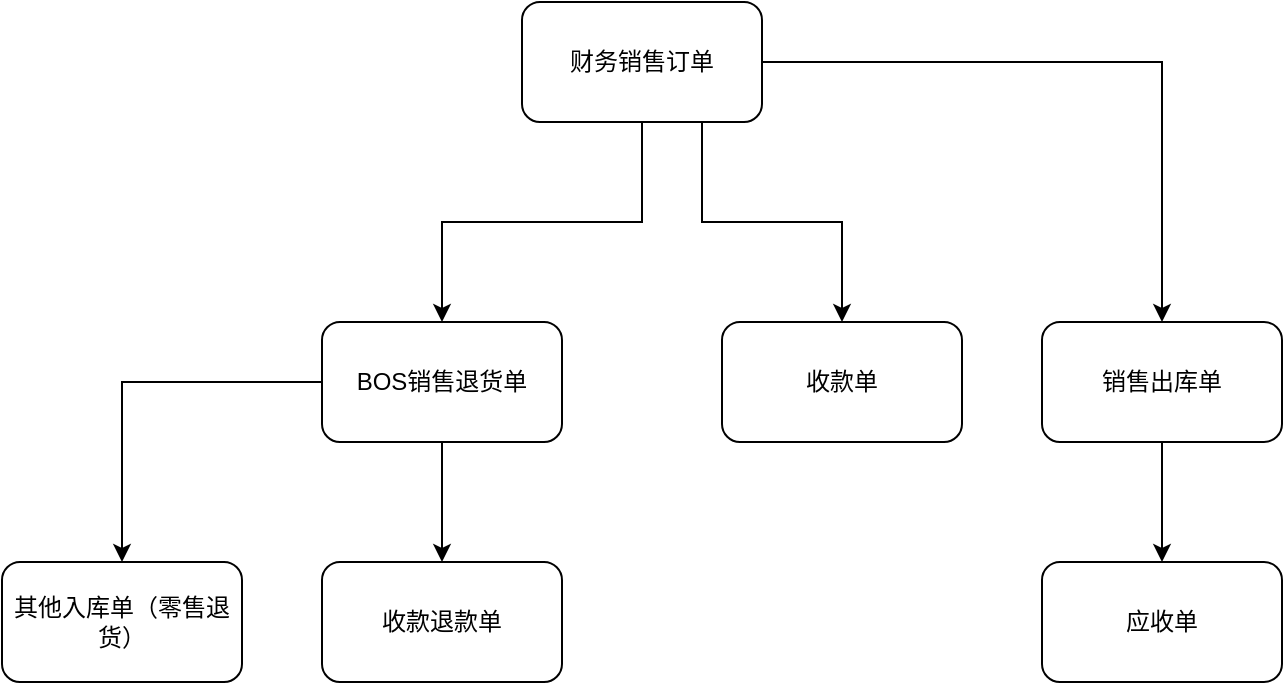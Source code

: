 <mxfile version="20.8.23" type="github">
  <diagram name="第 1 页" id="2Y6dMtnJxXGBscocuoJI">
    <mxGraphModel dx="1434" dy="788" grid="1" gridSize="10" guides="1" tooltips="1" connect="1" arrows="1" fold="1" page="1" pageScale="1" pageWidth="827" pageHeight="1169" math="0" shadow="0">
      <root>
        <mxCell id="0" />
        <mxCell id="1" parent="0" />
        <mxCell id="lluqx_O-5QVHIMEDoMb_-3" style="edgeStyle=orthogonalEdgeStyle;rounded=0;orthogonalLoop=1;jettySize=auto;html=1;" edge="1" parent="1" source="lluqx_O-5QVHIMEDoMb_-1" target="lluqx_O-5QVHIMEDoMb_-2">
          <mxGeometry relative="1" as="geometry" />
        </mxCell>
        <mxCell id="lluqx_O-5QVHIMEDoMb_-10" value="" style="edgeStyle=orthogonalEdgeStyle;rounded=0;orthogonalLoop=1;jettySize=auto;html=1;exitX=0.75;exitY=1;exitDx=0;exitDy=0;" edge="1" parent="1" source="lluqx_O-5QVHIMEDoMb_-1" target="lluqx_O-5QVHIMEDoMb_-7">
          <mxGeometry relative="1" as="geometry" />
        </mxCell>
        <mxCell id="lluqx_O-5QVHIMEDoMb_-14" style="edgeStyle=orthogonalEdgeStyle;rounded=0;orthogonalLoop=1;jettySize=auto;html=1;exitX=0.5;exitY=1;exitDx=0;exitDy=0;" edge="1" parent="1" source="lluqx_O-5QVHIMEDoMb_-26" target="lluqx_O-5QVHIMEDoMb_-13">
          <mxGeometry relative="1" as="geometry" />
        </mxCell>
        <mxCell id="lluqx_O-5QVHIMEDoMb_-17" value="" style="edgeStyle=orthogonalEdgeStyle;rounded=0;orthogonalLoop=1;jettySize=auto;html=1;exitX=0;exitY=0.5;exitDx=0;exitDy=0;" edge="1" parent="1" source="lluqx_O-5QVHIMEDoMb_-26" target="lluqx_O-5QVHIMEDoMb_-16">
          <mxGeometry relative="1" as="geometry" />
        </mxCell>
        <mxCell id="lluqx_O-5QVHIMEDoMb_-24" style="edgeStyle=orthogonalEdgeStyle;rounded=0;orthogonalLoop=1;jettySize=auto;html=1;entryX=0.5;entryY=0;entryDx=0;entryDy=0;" edge="1" parent="1" source="lluqx_O-5QVHIMEDoMb_-1" target="lluqx_O-5QVHIMEDoMb_-26">
          <mxGeometry relative="1" as="geometry">
            <mxPoint x="390" y="520" as="targetPoint" />
          </mxGeometry>
        </mxCell>
        <mxCell id="lluqx_O-5QVHIMEDoMb_-1" value="财务销售订单" style="rounded=1;whiteSpace=wrap;html=1;" vertex="1" parent="1">
          <mxGeometry x="330" y="220" width="120" height="60" as="geometry" />
        </mxCell>
        <mxCell id="lluqx_O-5QVHIMEDoMb_-21" value="" style="edgeStyle=orthogonalEdgeStyle;rounded=0;orthogonalLoop=1;jettySize=auto;html=1;" edge="1" parent="1" source="lluqx_O-5QVHIMEDoMb_-2" target="lluqx_O-5QVHIMEDoMb_-20">
          <mxGeometry relative="1" as="geometry" />
        </mxCell>
        <mxCell id="lluqx_O-5QVHIMEDoMb_-2" value="销售出库单" style="rounded=1;whiteSpace=wrap;html=1;" vertex="1" parent="1">
          <mxGeometry x="590" y="380" width="120" height="60" as="geometry" />
        </mxCell>
        <mxCell id="lluqx_O-5QVHIMEDoMb_-7" value="收款单" style="whiteSpace=wrap;html=1;rounded=1;" vertex="1" parent="1">
          <mxGeometry x="430" y="380" width="120" height="60" as="geometry" />
        </mxCell>
        <UserObject label="收款退款单" tooltip="添加子表：退回金额分成比例，与财务销售订单一致" id="lluqx_O-5QVHIMEDoMb_-13">
          <mxCell style="rounded=1;whiteSpace=wrap;html=1;" vertex="1" parent="1">
            <mxGeometry x="230" y="500" width="120" height="60" as="geometry" />
          </mxCell>
        </UserObject>
        <UserObject label="其他入库单（零售退货）" tooltip="字段：是否正品" id="lluqx_O-5QVHIMEDoMb_-16">
          <mxCell style="whiteSpace=wrap;html=1;rounded=1;" vertex="1" parent="1">
            <mxGeometry x="70" y="500" width="120" height="60" as="geometry" />
          </mxCell>
        </UserObject>
        <mxCell id="lluqx_O-5QVHIMEDoMb_-20" value="应收单" style="whiteSpace=wrap;html=1;rounded=1;" vertex="1" parent="1">
          <mxGeometry x="590" y="500" width="120" height="60" as="geometry" />
        </mxCell>
        <UserObject label="BOS销售退货单" tooltip="新开发单据&#xa;字段：预估退回数量、金额、退货部门、员工、订单号等" id="lluqx_O-5QVHIMEDoMb_-26">
          <mxCell style="rounded=1;whiteSpace=wrap;html=1;" vertex="1" parent="1">
            <mxGeometry x="230" y="380" width="120" height="60" as="geometry" />
          </mxCell>
        </UserObject>
      </root>
    </mxGraphModel>
  </diagram>
</mxfile>
